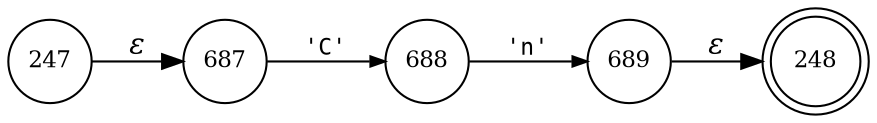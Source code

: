 digraph ATN {
rankdir=LR;
s248[fontsize=11, label="248", shape=doublecircle, fixedsize=true, width=.6];
s688[fontsize=11,label="688", shape=circle, fixedsize=true, width=.55, peripheries=1];
s689[fontsize=11,label="689", shape=circle, fixedsize=true, width=.55, peripheries=1];
s247[fontsize=11,label="247", shape=circle, fixedsize=true, width=.55, peripheries=1];
s687[fontsize=11,label="687", shape=circle, fixedsize=true, width=.55, peripheries=1];
s247 -> s687 [fontname="Times-Italic", label="&epsilon;"];
s687 -> s688 [fontsize=11, fontname="Courier", arrowsize=.7, label = "'C'", arrowhead = normal];
s688 -> s689 [fontsize=11, fontname="Courier", arrowsize=.7, label = "'n'", arrowhead = normal];
s689 -> s248 [fontname="Times-Italic", label="&epsilon;"];
}